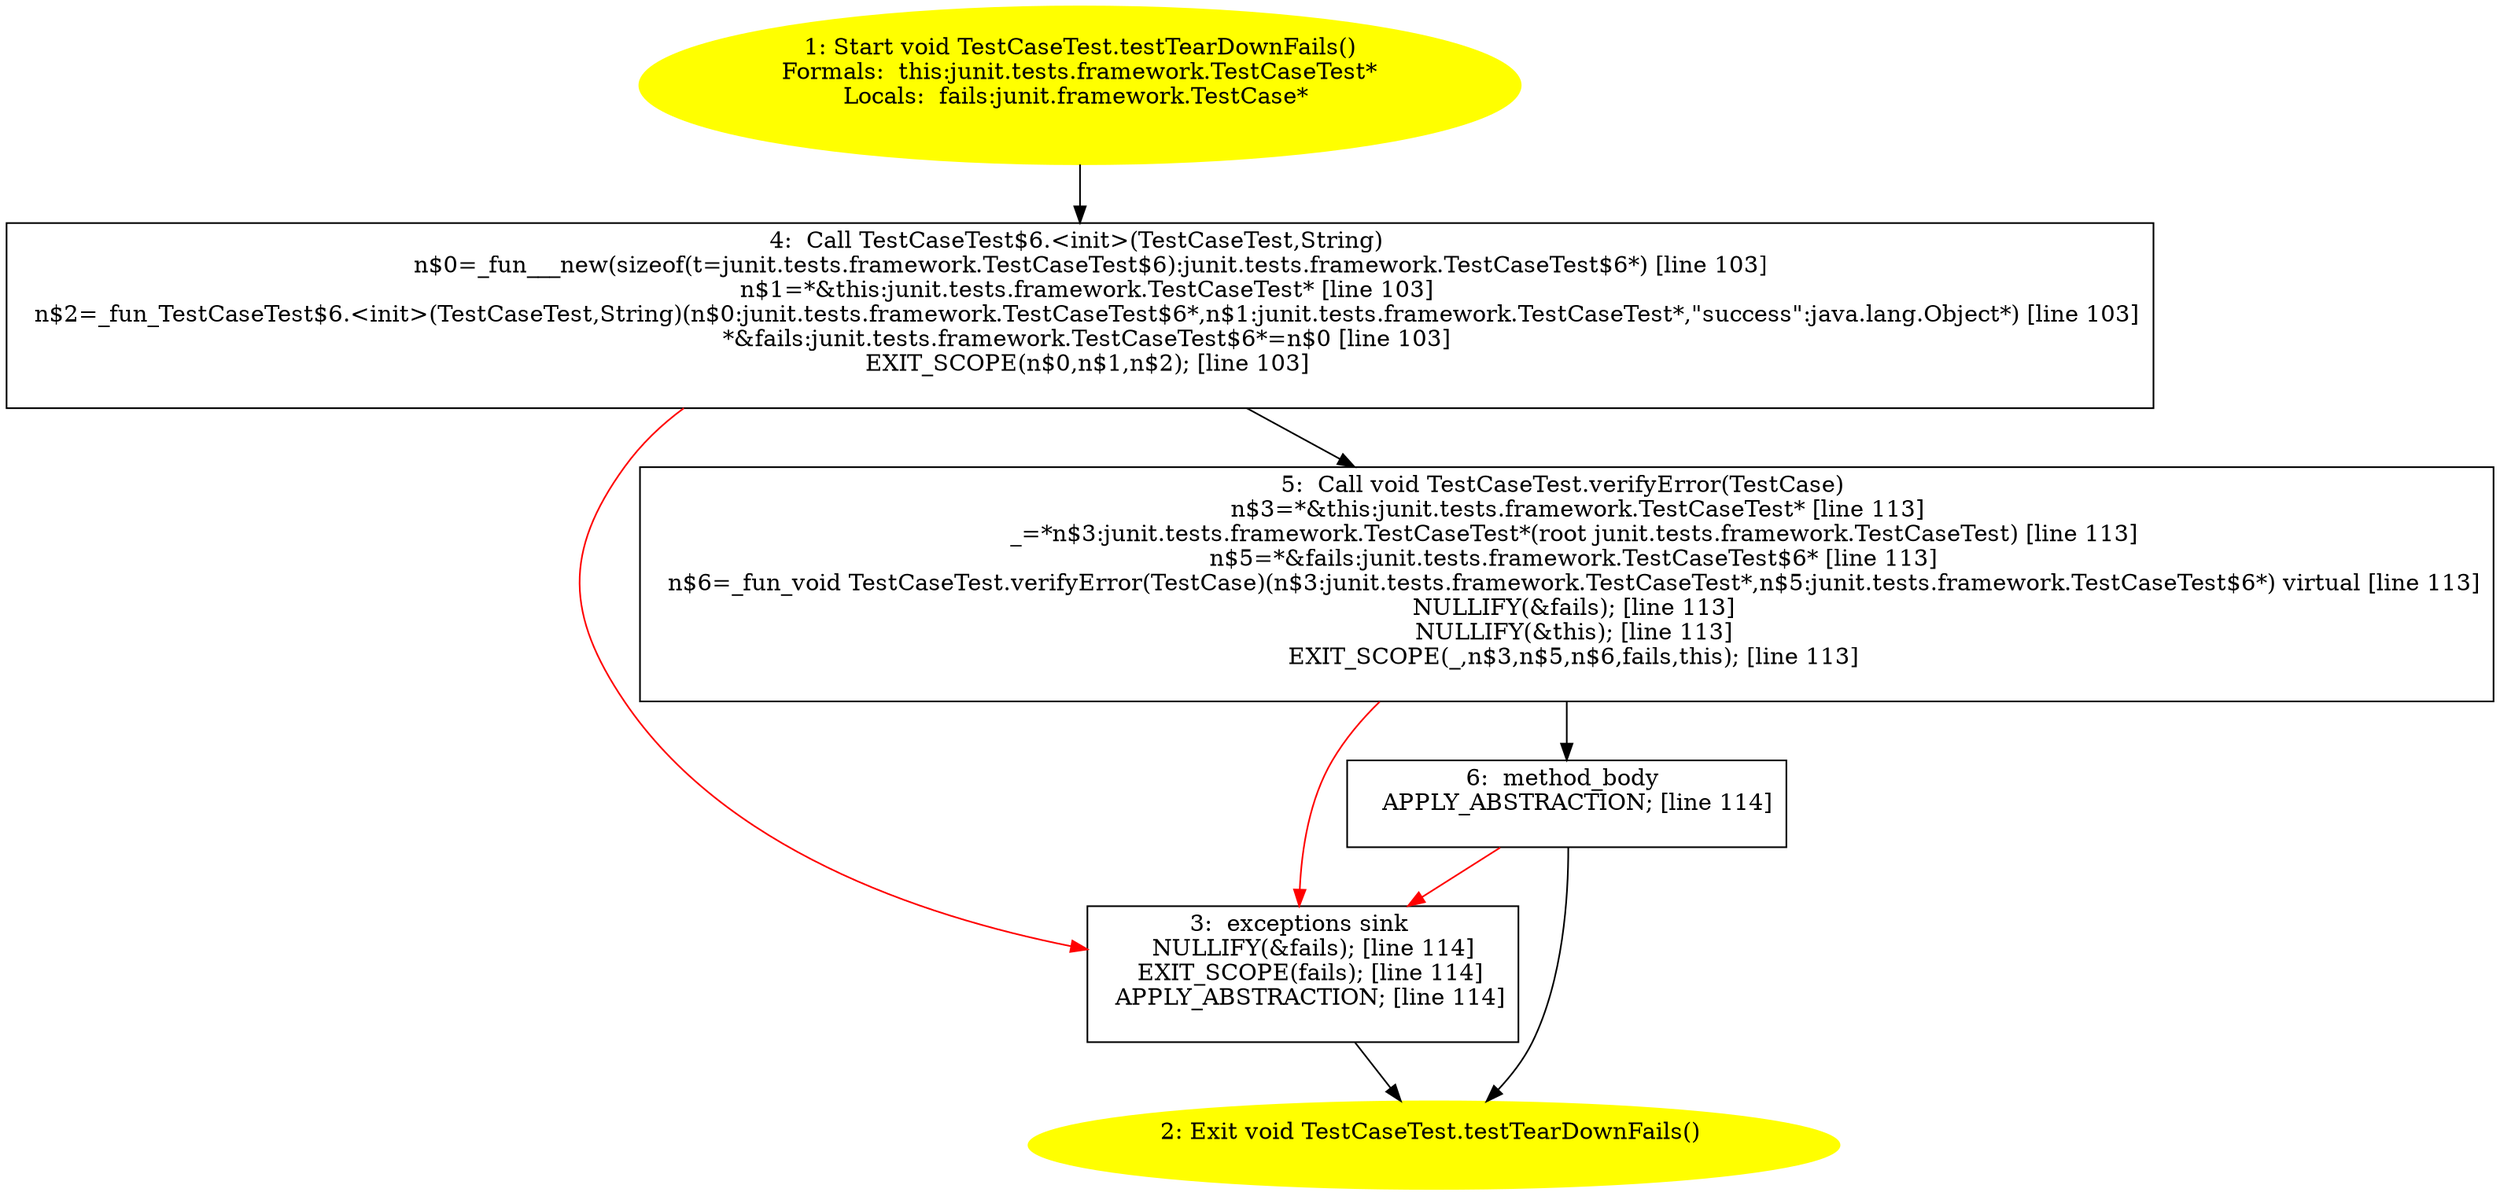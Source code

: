 /* @generated */
digraph cfg {
"junit.tests.framework.TestCaseTest.testTearDownFails():void.f3f3df3dcbf811cd28411b8d24f660c5_1" [label="1: Start void TestCaseTest.testTearDownFails()\nFormals:  this:junit.tests.framework.TestCaseTest*\nLocals:  fails:junit.framework.TestCase* \n  " color=yellow style=filled]
	

	 "junit.tests.framework.TestCaseTest.testTearDownFails():void.f3f3df3dcbf811cd28411b8d24f660c5_1" -> "junit.tests.framework.TestCaseTest.testTearDownFails():void.f3f3df3dcbf811cd28411b8d24f660c5_4" ;
"junit.tests.framework.TestCaseTest.testTearDownFails():void.f3f3df3dcbf811cd28411b8d24f660c5_2" [label="2: Exit void TestCaseTest.testTearDownFails() \n  " color=yellow style=filled]
	

"junit.tests.framework.TestCaseTest.testTearDownFails():void.f3f3df3dcbf811cd28411b8d24f660c5_3" [label="3:  exceptions sink \n   NULLIFY(&fails); [line 114]\n  EXIT_SCOPE(fails); [line 114]\n  APPLY_ABSTRACTION; [line 114]\n " shape="box"]
	

	 "junit.tests.framework.TestCaseTest.testTearDownFails():void.f3f3df3dcbf811cd28411b8d24f660c5_3" -> "junit.tests.framework.TestCaseTest.testTearDownFails():void.f3f3df3dcbf811cd28411b8d24f660c5_2" ;
"junit.tests.framework.TestCaseTest.testTearDownFails():void.f3f3df3dcbf811cd28411b8d24f660c5_4" [label="4:  Call TestCaseTest$6.<init>(TestCaseTest,String) \n   n$0=_fun___new(sizeof(t=junit.tests.framework.TestCaseTest$6):junit.tests.framework.TestCaseTest$6*) [line 103]\n  n$1=*&this:junit.tests.framework.TestCaseTest* [line 103]\n  n$2=_fun_TestCaseTest$6.<init>(TestCaseTest,String)(n$0:junit.tests.framework.TestCaseTest$6*,n$1:junit.tests.framework.TestCaseTest*,\"success\":java.lang.Object*) [line 103]\n  *&fails:junit.tests.framework.TestCaseTest$6*=n$0 [line 103]\n  EXIT_SCOPE(n$0,n$1,n$2); [line 103]\n " shape="box"]
	

	 "junit.tests.framework.TestCaseTest.testTearDownFails():void.f3f3df3dcbf811cd28411b8d24f660c5_4" -> "junit.tests.framework.TestCaseTest.testTearDownFails():void.f3f3df3dcbf811cd28411b8d24f660c5_5" ;
	 "junit.tests.framework.TestCaseTest.testTearDownFails():void.f3f3df3dcbf811cd28411b8d24f660c5_4" -> "junit.tests.framework.TestCaseTest.testTearDownFails():void.f3f3df3dcbf811cd28411b8d24f660c5_3" [color="red" ];
"junit.tests.framework.TestCaseTest.testTearDownFails():void.f3f3df3dcbf811cd28411b8d24f660c5_5" [label="5:  Call void TestCaseTest.verifyError(TestCase) \n   n$3=*&this:junit.tests.framework.TestCaseTest* [line 113]\n  _=*n$3:junit.tests.framework.TestCaseTest*(root junit.tests.framework.TestCaseTest) [line 113]\n  n$5=*&fails:junit.tests.framework.TestCaseTest$6* [line 113]\n  n$6=_fun_void TestCaseTest.verifyError(TestCase)(n$3:junit.tests.framework.TestCaseTest*,n$5:junit.tests.framework.TestCaseTest$6*) virtual [line 113]\n  NULLIFY(&fails); [line 113]\n  NULLIFY(&this); [line 113]\n  EXIT_SCOPE(_,n$3,n$5,n$6,fails,this); [line 113]\n " shape="box"]
	

	 "junit.tests.framework.TestCaseTest.testTearDownFails():void.f3f3df3dcbf811cd28411b8d24f660c5_5" -> "junit.tests.framework.TestCaseTest.testTearDownFails():void.f3f3df3dcbf811cd28411b8d24f660c5_6" ;
	 "junit.tests.framework.TestCaseTest.testTearDownFails():void.f3f3df3dcbf811cd28411b8d24f660c5_5" -> "junit.tests.framework.TestCaseTest.testTearDownFails():void.f3f3df3dcbf811cd28411b8d24f660c5_3" [color="red" ];
"junit.tests.framework.TestCaseTest.testTearDownFails():void.f3f3df3dcbf811cd28411b8d24f660c5_6" [label="6:  method_body \n   APPLY_ABSTRACTION; [line 114]\n " shape="box"]
	

	 "junit.tests.framework.TestCaseTest.testTearDownFails():void.f3f3df3dcbf811cd28411b8d24f660c5_6" -> "junit.tests.framework.TestCaseTest.testTearDownFails():void.f3f3df3dcbf811cd28411b8d24f660c5_2" ;
	 "junit.tests.framework.TestCaseTest.testTearDownFails():void.f3f3df3dcbf811cd28411b8d24f660c5_6" -> "junit.tests.framework.TestCaseTest.testTearDownFails():void.f3f3df3dcbf811cd28411b8d24f660c5_3" [color="red" ];
}
